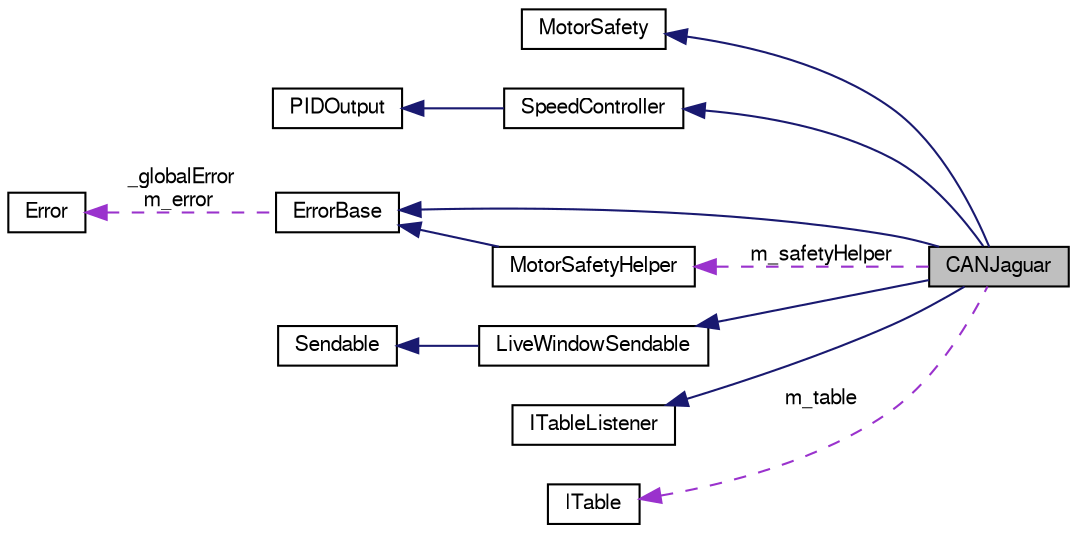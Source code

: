 digraph "CANJaguar"
{
  bgcolor="transparent";
  edge [fontname="FreeSans",fontsize="10",labelfontname="FreeSans",labelfontsize="10"];
  node [fontname="FreeSans",fontsize="10",shape=record];
  rankdir="LR";
  Node1 [label="CANJaguar",height=0.2,width=0.4,color="black", fillcolor="grey75", style="filled" fontcolor="black"];
  Node2 -> Node1 [dir="back",color="midnightblue",fontsize="10",style="solid",fontname="FreeSans"];
  Node2 [label="MotorSafety",height=0.2,width=0.4,color="black",URL="$class_motor_safety.html"];
  Node3 -> Node1 [dir="back",color="midnightblue",fontsize="10",style="solid",fontname="FreeSans"];
  Node3 [label="SpeedController",height=0.2,width=0.4,color="black",URL="$class_speed_controller.html"];
  Node4 -> Node3 [dir="back",color="midnightblue",fontsize="10",style="solid",fontname="FreeSans"];
  Node4 [label="PIDOutput",height=0.2,width=0.4,color="black",URL="$class_p_i_d_output.html"];
  Node5 -> Node1 [dir="back",color="midnightblue",fontsize="10",style="solid",fontname="FreeSans"];
  Node5 [label="ErrorBase",height=0.2,width=0.4,color="black",URL="$class_error_base.html"];
  Node6 -> Node5 [dir="back",color="darkorchid3",fontsize="10",style="dashed",label=" _globalError\nm_error" ,fontname="FreeSans"];
  Node6 [label="Error",height=0.2,width=0.4,color="black",URL="$class_error.html"];
  Node7 -> Node1 [dir="back",color="midnightblue",fontsize="10",style="solid",fontname="FreeSans"];
  Node7 [label="LiveWindowSendable",height=0.2,width=0.4,color="black",URL="$class_live_window_sendable.html"];
  Node8 -> Node7 [dir="back",color="midnightblue",fontsize="10",style="solid",fontname="FreeSans"];
  Node8 [label="Sendable",height=0.2,width=0.4,color="black",URL="$class_sendable.html"];
  Node9 -> Node1 [dir="back",color="midnightblue",fontsize="10",style="solid",fontname="FreeSans"];
  Node9 [label="ITableListener",height=0.2,width=0.4,color="black",URL="$class_i_table_listener.html"];
  Node10 -> Node1 [dir="back",color="darkorchid3",fontsize="10",style="dashed",label=" m_table" ,fontname="FreeSans"];
  Node10 [label="ITable",height=0.2,width=0.4,color="black",URL="$class_i_table.html"];
  Node11 -> Node1 [dir="back",color="darkorchid3",fontsize="10",style="dashed",label=" m_safetyHelper" ,fontname="FreeSans"];
  Node11 [label="MotorSafetyHelper",height=0.2,width=0.4,color="black",URL="$class_motor_safety_helper.html"];
  Node5 -> Node11 [dir="back",color="midnightblue",fontsize="10",style="solid",fontname="FreeSans"];
}

